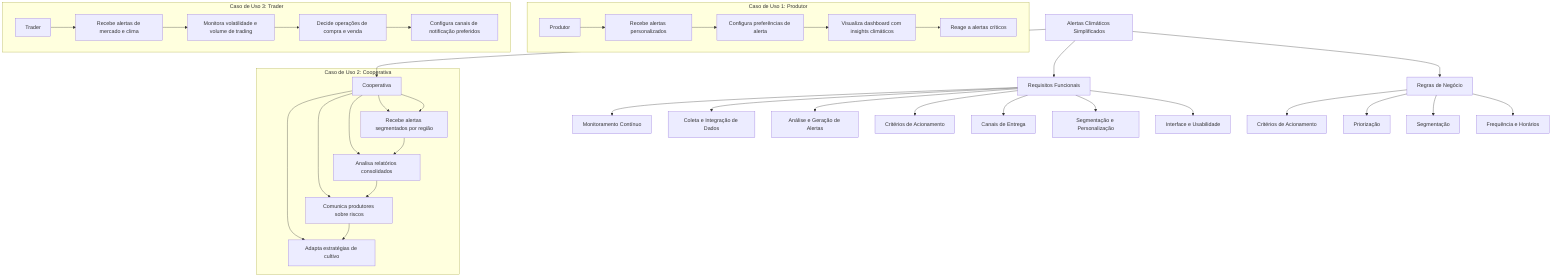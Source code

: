 graph TD
  A[Alertas Climáticos Simplificados]

  A --> B[Requisitos Funcionais]
  B --> B1[Monitoramento Contínuo]
  B --> B2[Coleta e Integração de Dados]
  B --> B3[Análise e Geração de Alertas]
  B --> B4[Critérios de Acionamento]
  B --> B5[Canais de Entrega]
  B --> B6[Segmentação e Personalização]
  B --> B7[Interface e Usabilidade]

  A --> C[Requisitos Não Funcionais]
  C --> C1[Performance]
  C --> C2[Disponibilidade e Escalabilidade]
  C --> C3[Segurança]
  C --> C4[Confiabilidade]

  A --> D[Regras de Negócio]
  D --> D1[Critérios de Acionamento]
  D --> D2[Priorização]
  D --> D3[Segmentação]
  D --> D4[Frequência e Horários]

%% Fluxos de Usuário

subgraph Caso de Uso 1: Produtor
  P[Produtor] --> P1[Recebe alertas personalizados]
  P1 --> P2[Configura preferências de alerta]
  P2 --> P3[Visualiza dashboard com insights climáticos]
  P3 --> P4[Reage a alertas críticos]
end

subgraph Caso de Uso 2: Cooperativa
  C[Cooperativa] --> C1[Recebe alertas segmentados por região]
  C1 --> C2[Analisa relatórios consolidados]
  C2 --> C3[Comunica produtores sobre riscos]
  C3 --> C4[Adapta estratégias de cultivo]
end

subgraph Caso de Uso 3: Trader
  T[Trader] --> T1[Recebe alertas de mercado e clima]
  T1 --> T2[Monitora volatilidade e volume de trading]
  T2 --> T3[Decide operações de compra e venda]
  T3 --> T4[Configura canais de notificação preferidos]
end
